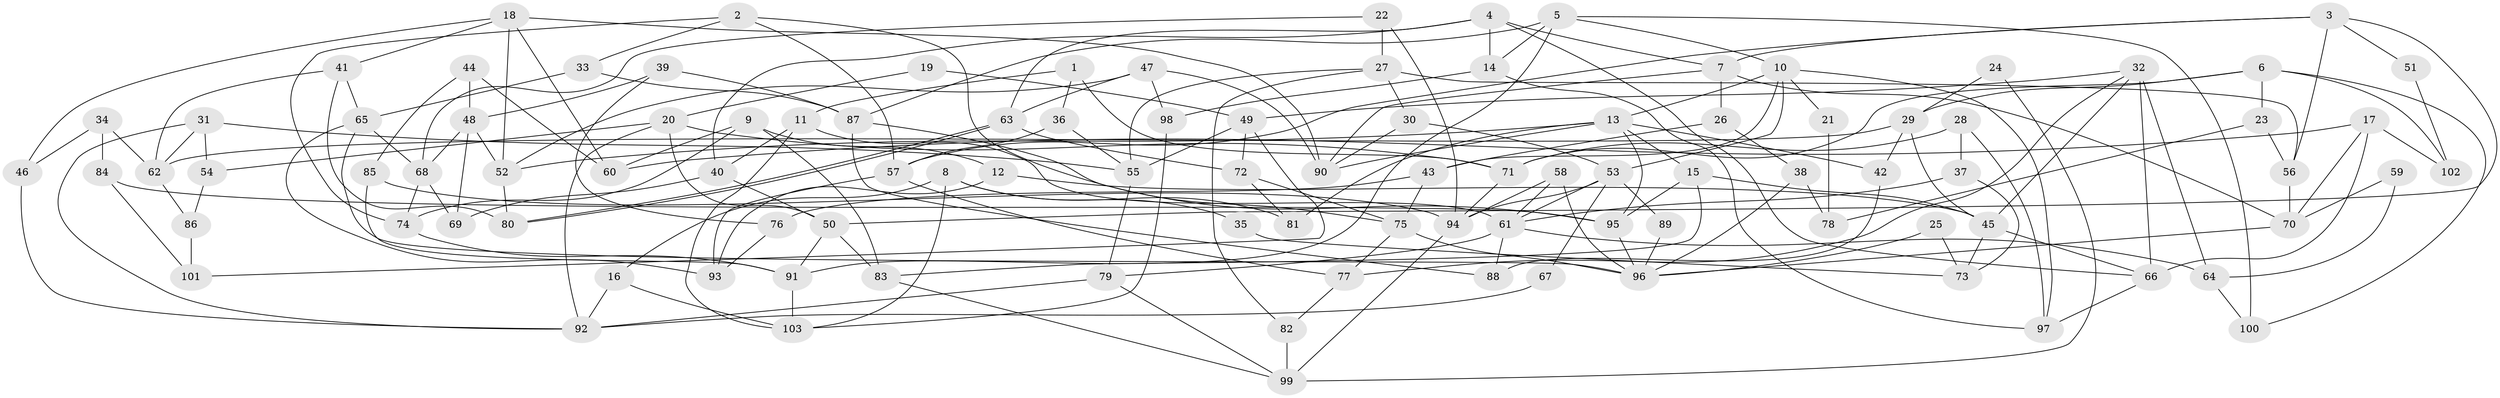 // coarse degree distribution, {5: 0.1951219512195122, 9: 0.04878048780487805, 11: 0.024390243902439025, 7: 0.14634146341463414, 17: 0.024390243902439025, 12: 0.024390243902439025, 3: 0.14634146341463414, 8: 0.0975609756097561, 2: 0.0975609756097561, 4: 0.12195121951219512, 18: 0.024390243902439025, 6: 0.04878048780487805}
// Generated by graph-tools (version 1.1) at 2025/18/03/04/25 18:18:29]
// undirected, 103 vertices, 206 edges
graph export_dot {
graph [start="1"]
  node [color=gray90,style=filled];
  1;
  2;
  3;
  4;
  5;
  6;
  7;
  8;
  9;
  10;
  11;
  12;
  13;
  14;
  15;
  16;
  17;
  18;
  19;
  20;
  21;
  22;
  23;
  24;
  25;
  26;
  27;
  28;
  29;
  30;
  31;
  32;
  33;
  34;
  35;
  36;
  37;
  38;
  39;
  40;
  41;
  42;
  43;
  44;
  45;
  46;
  47;
  48;
  49;
  50;
  51;
  52;
  53;
  54;
  55;
  56;
  57;
  58;
  59;
  60;
  61;
  62;
  63;
  64;
  65;
  66;
  67;
  68;
  69;
  70;
  71;
  72;
  73;
  74;
  75;
  76;
  77;
  78;
  79;
  80;
  81;
  82;
  83;
  84;
  85;
  86;
  87;
  88;
  89;
  90;
  91;
  92;
  93;
  94;
  95;
  96;
  97;
  98;
  99;
  100;
  101;
  102;
  103;
  1 -- 11;
  1 -- 71;
  1 -- 36;
  2 -- 57;
  2 -- 33;
  2 -- 74;
  2 -- 75;
  3 -- 50;
  3 -- 7;
  3 -- 51;
  3 -- 56;
  3 -- 57;
  4 -- 7;
  4 -- 66;
  4 -- 14;
  4 -- 40;
  4 -- 63;
  5 -- 87;
  5 -- 91;
  5 -- 10;
  5 -- 14;
  5 -- 100;
  6 -- 100;
  6 -- 29;
  6 -- 23;
  6 -- 71;
  6 -- 102;
  7 -- 90;
  7 -- 70;
  7 -- 26;
  8 -- 81;
  8 -- 103;
  8 -- 16;
  8 -- 35;
  9 -- 74;
  9 -- 12;
  9 -- 60;
  9 -- 83;
  10 -- 53;
  10 -- 13;
  10 -- 21;
  10 -- 43;
  10 -- 97;
  11 -- 40;
  11 -- 61;
  11 -- 103;
  12 -- 93;
  12 -- 45;
  13 -- 15;
  13 -- 42;
  13 -- 52;
  13 -- 81;
  13 -- 90;
  13 -- 95;
  14 -- 97;
  14 -- 98;
  15 -- 95;
  15 -- 45;
  15 -- 83;
  16 -- 103;
  16 -- 92;
  17 -- 60;
  17 -- 70;
  17 -- 66;
  17 -- 102;
  18 -- 90;
  18 -- 60;
  18 -- 41;
  18 -- 46;
  18 -- 52;
  19 -- 49;
  19 -- 20;
  20 -- 92;
  20 -- 71;
  20 -- 50;
  20 -- 54;
  21 -- 78;
  22 -- 94;
  22 -- 68;
  22 -- 27;
  23 -- 56;
  23 -- 78;
  24 -- 99;
  24 -- 29;
  25 -- 96;
  25 -- 73;
  26 -- 43;
  26 -- 38;
  27 -- 55;
  27 -- 30;
  27 -- 56;
  27 -- 82;
  28 -- 71;
  28 -- 97;
  28 -- 37;
  29 -- 62;
  29 -- 45;
  29 -- 42;
  30 -- 90;
  30 -- 53;
  31 -- 54;
  31 -- 55;
  31 -- 62;
  31 -- 92;
  32 -- 66;
  32 -- 77;
  32 -- 45;
  32 -- 49;
  32 -- 64;
  33 -- 65;
  33 -- 87;
  34 -- 62;
  34 -- 46;
  34 -- 84;
  35 -- 73;
  36 -- 57;
  36 -- 55;
  37 -- 61;
  37 -- 73;
  38 -- 96;
  38 -- 78;
  39 -- 87;
  39 -- 48;
  39 -- 76;
  40 -- 50;
  40 -- 69;
  41 -- 80;
  41 -- 62;
  41 -- 65;
  42 -- 88;
  43 -- 75;
  43 -- 76;
  44 -- 48;
  44 -- 85;
  44 -- 60;
  45 -- 66;
  45 -- 73;
  46 -- 92;
  47 -- 52;
  47 -- 63;
  47 -- 90;
  47 -- 98;
  48 -- 52;
  48 -- 69;
  48 -- 68;
  49 -- 72;
  49 -- 55;
  49 -- 101;
  50 -- 83;
  50 -- 91;
  51 -- 102;
  52 -- 80;
  53 -- 61;
  53 -- 67;
  53 -- 89;
  53 -- 94;
  54 -- 86;
  55 -- 79;
  56 -- 70;
  57 -- 93;
  57 -- 77;
  58 -- 94;
  58 -- 96;
  58 -- 61;
  59 -- 70;
  59 -- 64;
  61 -- 79;
  61 -- 64;
  61 -- 88;
  62 -- 86;
  63 -- 80;
  63 -- 80;
  63 -- 72;
  64 -- 100;
  65 -- 68;
  65 -- 93;
  65 -- 96;
  66 -- 97;
  67 -- 92;
  68 -- 74;
  68 -- 69;
  70 -- 96;
  71 -- 94;
  72 -- 75;
  72 -- 81;
  74 -- 91;
  75 -- 77;
  75 -- 96;
  76 -- 93;
  77 -- 82;
  79 -- 92;
  79 -- 99;
  82 -- 99;
  83 -- 99;
  84 -- 95;
  84 -- 101;
  85 -- 91;
  85 -- 94;
  86 -- 101;
  87 -- 88;
  87 -- 95;
  89 -- 96;
  91 -- 103;
  94 -- 99;
  95 -- 96;
  98 -- 103;
}
